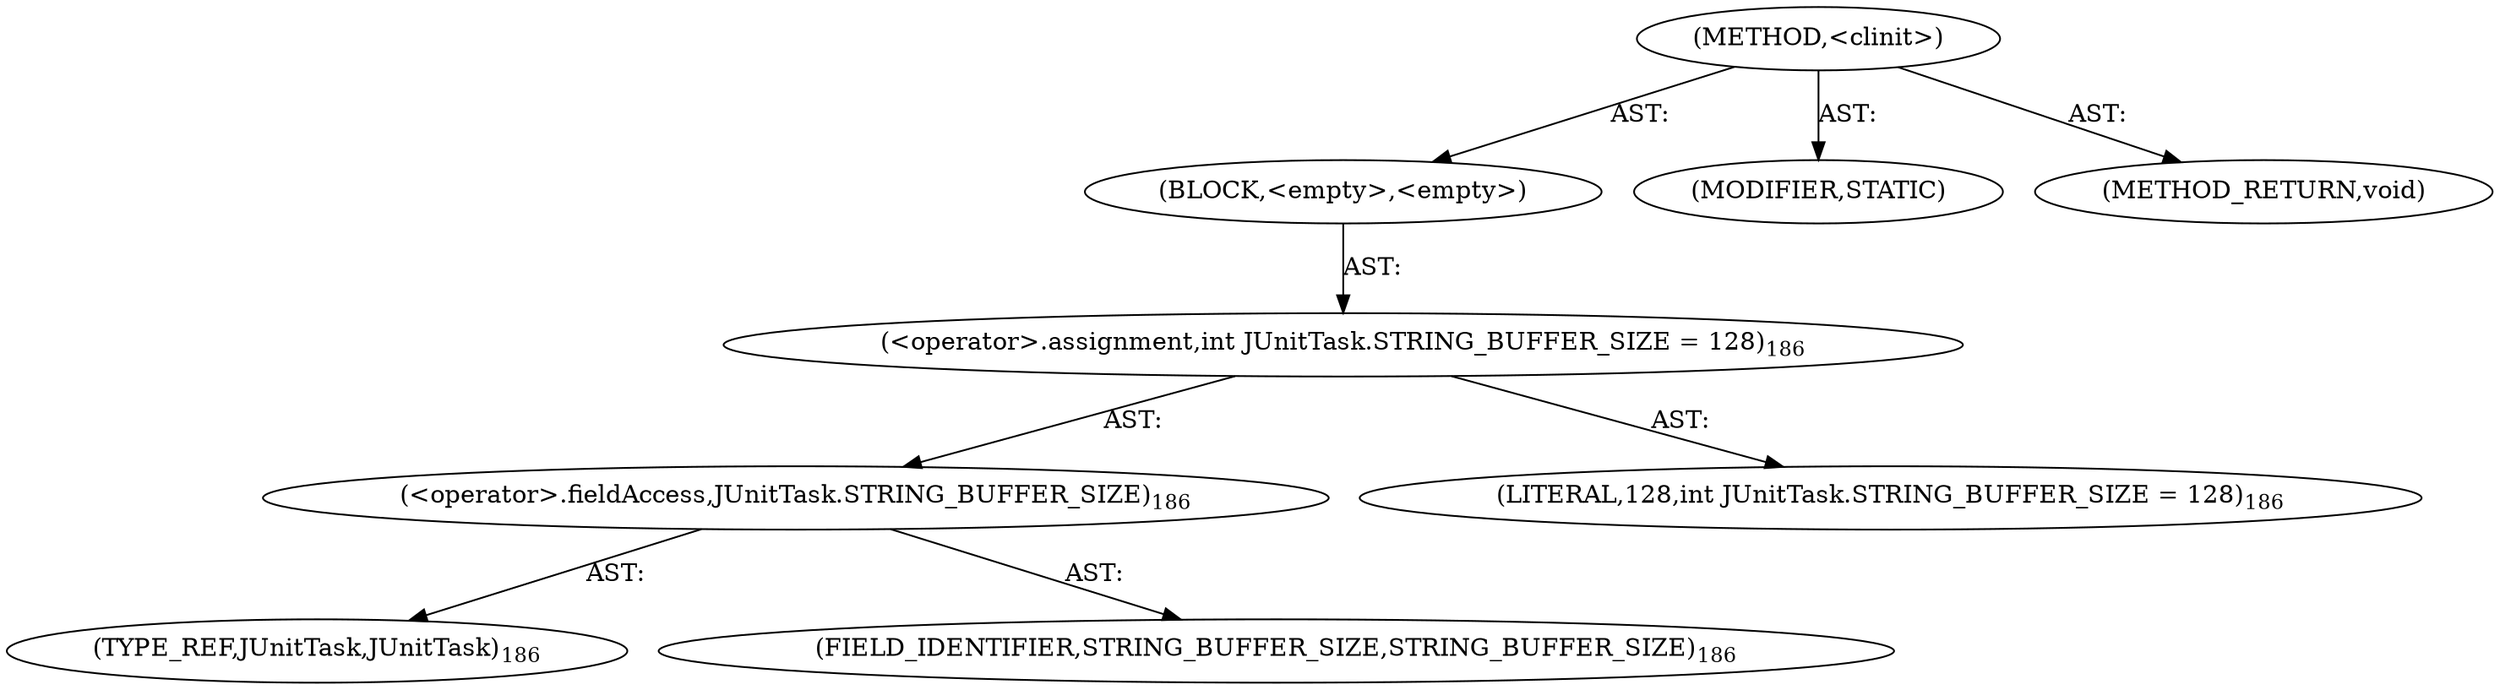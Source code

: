digraph "&lt;clinit&gt;" {  
"111669149748" [label = <(METHOD,&lt;clinit&gt;)> ]
"25769803920" [label = <(BLOCK,&lt;empty&gt;,&lt;empty&gt;)> ]
"30064771816" [label = <(&lt;operator&gt;.assignment,int JUnitTask.STRING_BUFFER_SIZE = 128)<SUB>186</SUB>> ]
"30064771817" [label = <(&lt;operator&gt;.fieldAccess,JUnitTask.STRING_BUFFER_SIZE)<SUB>186</SUB>> ]
"180388626447" [label = <(TYPE_REF,JUnitTask,JUnitTask)<SUB>186</SUB>> ]
"55834575002" [label = <(FIELD_IDENTIFIER,STRING_BUFFER_SIZE,STRING_BUFFER_SIZE)<SUB>186</SUB>> ]
"90194313349" [label = <(LITERAL,128,int JUnitTask.STRING_BUFFER_SIZE = 128)<SUB>186</SUB>> ]
"133143986301" [label = <(MODIFIER,STATIC)> ]
"128849018932" [label = <(METHOD_RETURN,void)> ]
  "111669149748" -> "25769803920"  [ label = "AST: "] 
  "111669149748" -> "133143986301"  [ label = "AST: "] 
  "111669149748" -> "128849018932"  [ label = "AST: "] 
  "25769803920" -> "30064771816"  [ label = "AST: "] 
  "30064771816" -> "30064771817"  [ label = "AST: "] 
  "30064771816" -> "90194313349"  [ label = "AST: "] 
  "30064771817" -> "180388626447"  [ label = "AST: "] 
  "30064771817" -> "55834575002"  [ label = "AST: "] 
}
